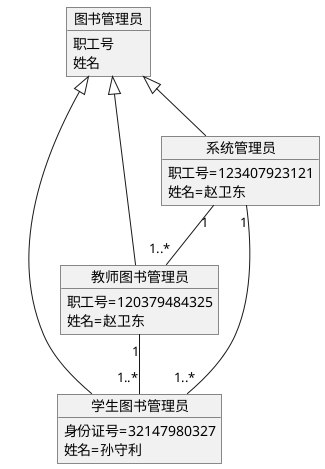 @startuml
object 图书管理员{
    职工号
    姓名
}
object 学生图书管理员{
    身份证号=32147980327
    姓名=孙守利
}
object 教师图书管理员{
    职工号=120379484325
    姓名=赵卫东
}
object 系统管理员{
    职工号=123407923121
    姓名=赵卫东
}
图书管理员 <|-- 学生图书管理员
图书管理员 <|-- 教师图书管理员
图书管理员 <|-- 系统管理员
系统管理员 "1"-- "1..*"学生图书管理员
系统管理员 "1"-- "1..*"教师图书管理员
教师图书管理员 "1"-- "1..*"学生图书管理员
@enduml